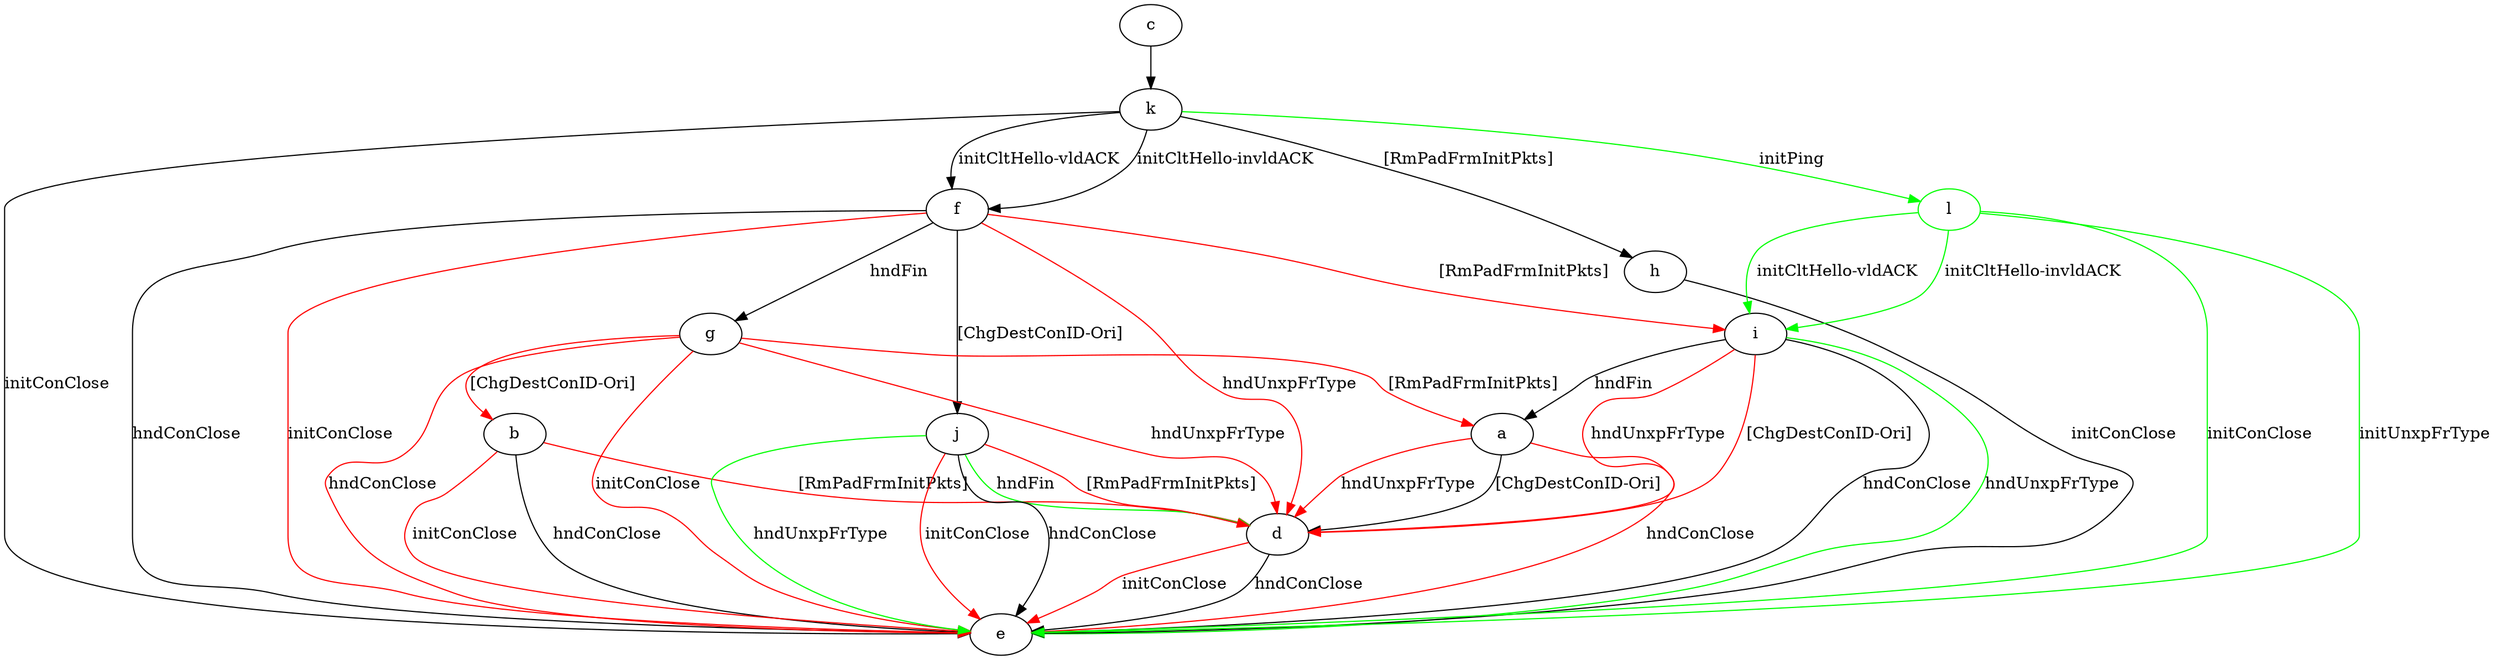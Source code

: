 digraph "" {
	a -> d	[key=0,
		label="[ChgDestConID-Ori] "];
	a -> d	[key=1,
		color=red,
		label="hndUnxpFrType "];
	a -> e	[key=0,
		color=red,
		label="hndConClose "];
	b -> d	[key=0,
		color=red,
		label="[RmPadFrmInitPkts] "];
	b -> e	[key=0,
		label="hndConClose "];
	b -> e	[key=1,
		color=red,
		label="initConClose "];
	c -> k	[key=0];
	d -> e	[key=0,
		label="hndConClose "];
	d -> e	[key=1,
		color=red,
		label="initConClose "];
	f -> d	[key=0,
		color=red,
		label="hndUnxpFrType "];
	f -> e	[key=0,
		label="hndConClose "];
	f -> e	[key=1,
		color=red,
		label="initConClose "];
	f -> g	[key=0,
		label="hndFin "];
	f -> i	[key=0,
		color=red,
		label="[RmPadFrmInitPkts] "];
	f -> j	[key=0,
		label="[ChgDestConID-Ori] "];
	g -> a	[key=0,
		color=red,
		label="[RmPadFrmInitPkts] "];
	g -> b	[key=0,
		color=red,
		label="[ChgDestConID-Ori] "];
	g -> d	[key=0,
		color=red,
		label="hndUnxpFrType "];
	g -> e	[key=0,
		color=red,
		label="initConClose "];
	g -> e	[key=1,
		color=red,
		label="hndConClose "];
	h -> e	[key=0,
		label="initConClose "];
	i -> a	[key=0,
		label="hndFin "];
	i -> d	[key=0,
		color=red,
		label="hndUnxpFrType "];
	i -> d	[key=1,
		color=red,
		label="[ChgDestConID-Ori] "];
	i -> e	[key=0,
		label="hndConClose "];
	i -> e	[key=1,
		color=green,
		label="hndUnxpFrType "];
	j -> d	[key=0,
		color=green,
		label="hndFin "];
	j -> d	[key=1,
		color=red,
		label="[RmPadFrmInitPkts] "];
	j -> e	[key=0,
		label="hndConClose "];
	j -> e	[key=1,
		color=green,
		label="hndUnxpFrType "];
	j -> e	[key=2,
		color=red,
		label="initConClose "];
	k -> e	[key=0,
		label="initConClose "];
	k -> f	[key=0,
		label="initCltHello-vldACK "];
	k -> f	[key=1,
		label="initCltHello-invldACK "];
	k -> h	[key=0,
		label="[RmPadFrmInitPkts] "];
	l	[color=green];
	k -> l	[key=0,
		color=green,
		label="initPing "];
	l -> e	[key=0,
		color=green,
		label="initConClose "];
	l -> e	[key=1,
		color=green,
		label="initUnxpFrType "];
	l -> i	[key=0,
		color=green,
		label="initCltHello-vldACK "];
	l -> i	[key=1,
		color=green,
		label="initCltHello-invldACK "];
}
